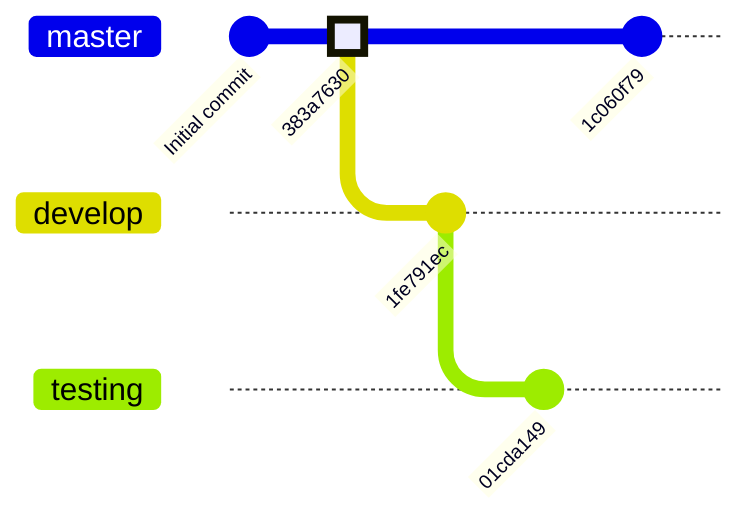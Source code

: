 %%{init: {'gitGraph': {'mainBranchName': 'master'}} }%%
gitGraph:
    commit id: "Initial commit"
    commit id: "383a7630" type: HIGHLIGHT
    branch develop
    commit id: "1fe791ec"
    branch testing
    commit id: "01cda149"
    checkout master
    commit id: "1c060f79"